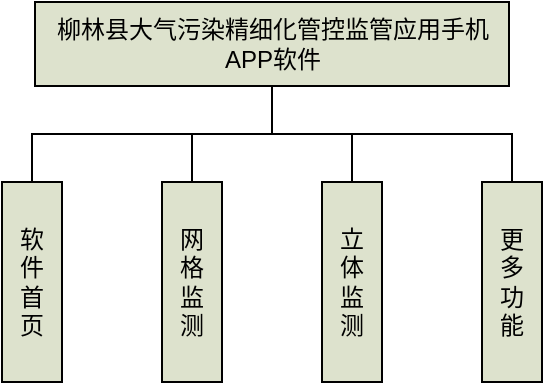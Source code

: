 <mxfile version="21.1.5" type="github">
  <diagram name="第 1 页" id="XlvipmBXLq3Rb7yBRTKJ">
    <mxGraphModel dx="787" dy="437" grid="0" gridSize="10" guides="1" tooltips="1" connect="1" arrows="1" fold="1" page="1" pageScale="1" pageWidth="827" pageHeight="1169" math="0" shadow="0">
      <root>
        <mxCell id="0" />
        <mxCell id="1" parent="0" />
        <mxCell id="d4f8MZRz8tzI2m4dw38W-3" style="edgeStyle=orthogonalEdgeStyle;rounded=0;orthogonalLoop=1;jettySize=auto;html=1;exitX=0.5;exitY=1;exitDx=0;exitDy=0;entryX=0.5;entryY=0;entryDx=0;entryDy=0;endArrow=none;endFill=0;" edge="1" parent="1" source="d4f8MZRz8tzI2m4dw38W-1" target="d4f8MZRz8tzI2m4dw38W-2">
          <mxGeometry relative="1" as="geometry" />
        </mxCell>
        <mxCell id="d4f8MZRz8tzI2m4dw38W-8" style="edgeStyle=orthogonalEdgeStyle;rounded=0;orthogonalLoop=1;jettySize=auto;html=1;exitX=0.5;exitY=1;exitDx=0;exitDy=0;entryX=0.5;entryY=0;entryDx=0;entryDy=0;endArrow=none;endFill=0;" edge="1" parent="1" source="d4f8MZRz8tzI2m4dw38W-1" target="d4f8MZRz8tzI2m4dw38W-4">
          <mxGeometry relative="1" as="geometry" />
        </mxCell>
        <mxCell id="d4f8MZRz8tzI2m4dw38W-9" style="edgeStyle=orthogonalEdgeStyle;rounded=0;orthogonalLoop=1;jettySize=auto;html=1;exitX=0.5;exitY=1;exitDx=0;exitDy=0;entryX=0.5;entryY=0;entryDx=0;entryDy=0;endArrow=none;endFill=0;" edge="1" parent="1" source="d4f8MZRz8tzI2m4dw38W-1" target="d4f8MZRz8tzI2m4dw38W-5">
          <mxGeometry relative="1" as="geometry" />
        </mxCell>
        <mxCell id="d4f8MZRz8tzI2m4dw38W-11" style="edgeStyle=orthogonalEdgeStyle;rounded=0;orthogonalLoop=1;jettySize=auto;html=1;exitX=0.5;exitY=1;exitDx=0;exitDy=0;entryX=0.5;entryY=0;entryDx=0;entryDy=0;endArrow=none;endFill=0;" edge="1" parent="1" source="d4f8MZRz8tzI2m4dw38W-1" target="d4f8MZRz8tzI2m4dw38W-7">
          <mxGeometry relative="1" as="geometry" />
        </mxCell>
        <mxCell id="d4f8MZRz8tzI2m4dw38W-1" value="柳林县大气污染精细化管控监管应用手机APP软件" style="rounded=0;whiteSpace=wrap;html=1;fillColor=#dde2cd;" vertex="1" parent="1">
          <mxGeometry x="306.5" y="50" width="237" height="42" as="geometry" />
        </mxCell>
        <mxCell id="d4f8MZRz8tzI2m4dw38W-2" value="软&lt;br&gt;件&lt;br&gt;首&lt;br&gt;页" style="rounded=0;whiteSpace=wrap;html=1;fillColor=#dde2cd;" vertex="1" parent="1">
          <mxGeometry x="290" y="140" width="30" height="100" as="geometry" />
        </mxCell>
        <mxCell id="d4f8MZRz8tzI2m4dw38W-4" value="网&lt;br&gt;格&lt;br&gt;监&lt;br&gt;测" style="rounded=0;whiteSpace=wrap;html=1;fillColor=#DDE2CD;" vertex="1" parent="1">
          <mxGeometry x="370" y="140" width="30" height="100" as="geometry" />
        </mxCell>
        <mxCell id="d4f8MZRz8tzI2m4dw38W-5" value="立&lt;br&gt;体&lt;br&gt;监&lt;br&gt;测" style="rounded=0;whiteSpace=wrap;html=1;fillColor=#dde2cd;" vertex="1" parent="1">
          <mxGeometry x="450" y="140" width="30" height="100" as="geometry" />
        </mxCell>
        <mxCell id="d4f8MZRz8tzI2m4dw38W-7" value="更&lt;br&gt;多&lt;br&gt;功&lt;br&gt;能" style="rounded=0;whiteSpace=wrap;html=1;fillColor=#dde2cd;" vertex="1" parent="1">
          <mxGeometry x="530" y="140" width="30" height="100" as="geometry" />
        </mxCell>
      </root>
    </mxGraphModel>
  </diagram>
</mxfile>
